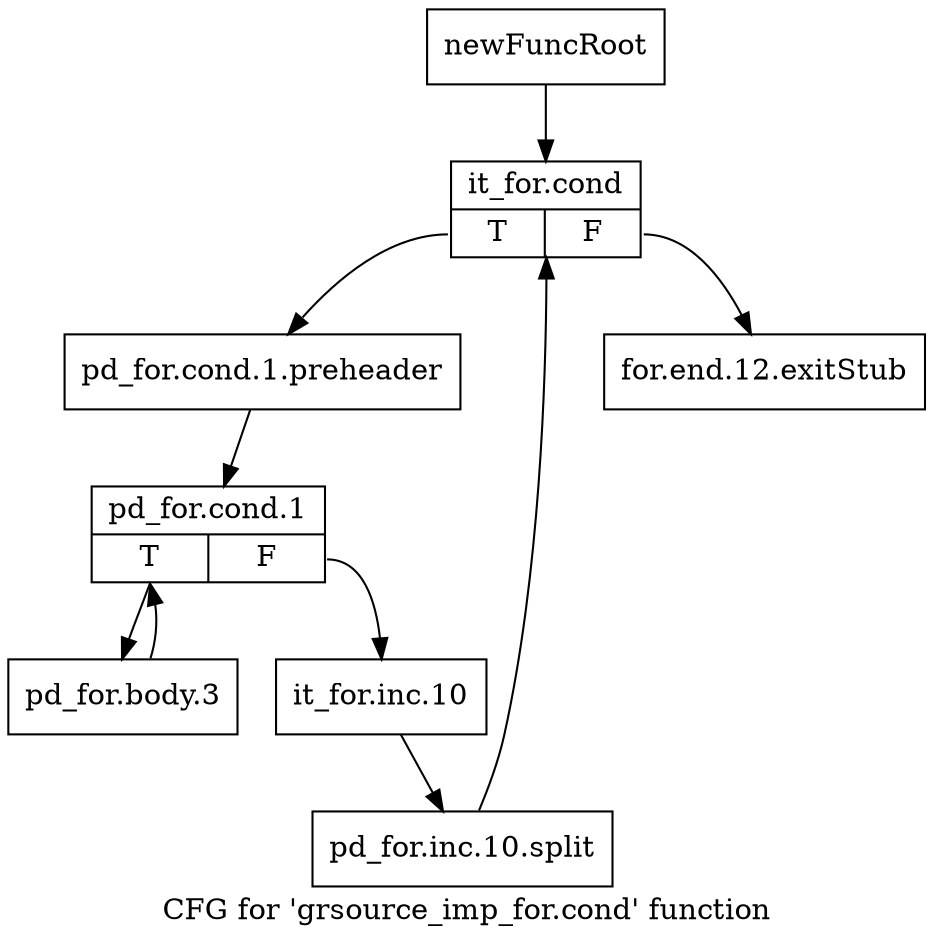 digraph "CFG for 'grsource_imp_for.cond' function" {
	label="CFG for 'grsource_imp_for.cond' function";

	Node0x1a43e00 [shape=record,label="{newFuncRoot}"];
	Node0x1a43e00 -> Node0x1a43ea0;
	Node0x1a43e50 [shape=record,label="{for.end.12.exitStub}"];
	Node0x1a43ea0 [shape=record,label="{it_for.cond|{<s0>T|<s1>F}}"];
	Node0x1a43ea0:s0 -> Node0x1a43ef0;
	Node0x1a43ea0:s1 -> Node0x1a43e50;
	Node0x1a43ef0 [shape=record,label="{pd_for.cond.1.preheader}"];
	Node0x1a43ef0 -> Node0x1a43f40;
	Node0x1a43f40 [shape=record,label="{pd_for.cond.1|{<s0>T|<s1>F}}"];
	Node0x1a43f40:s0 -> Node0x1a43fe0;
	Node0x1a43f40:s1 -> Node0x1a43f90;
	Node0x1a43f90 [shape=record,label="{it_for.inc.10}"];
	Node0x1a43f90 -> Node0x1c49960;
	Node0x1c49960 [shape=record,label="{pd_for.inc.10.split}"];
	Node0x1c49960 -> Node0x1a43ea0;
	Node0x1a43fe0 [shape=record,label="{pd_for.body.3}"];
	Node0x1a43fe0 -> Node0x1a43f40;
}
